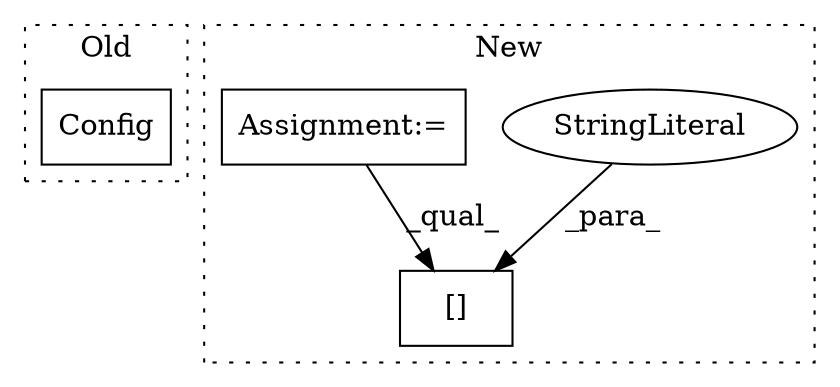 digraph G {
subgraph cluster0 {
1 [label="Config" a="32" s="2112,2125" l="7,1" shape="box"];
label = "Old";
style="dotted";
}
subgraph cluster1 {
2 [label="[]" a="2" s="3471,3492" l="15,1" shape="box"];
3 [label="StringLiteral" a="45" s="3486" l="6" shape="ellipse"];
4 [label="Assignment:=" a="7" s="3048" l="11" shape="box"];
label = "New";
style="dotted";
}
3 -> 2 [label="_para_"];
4 -> 2 [label="_qual_"];
}